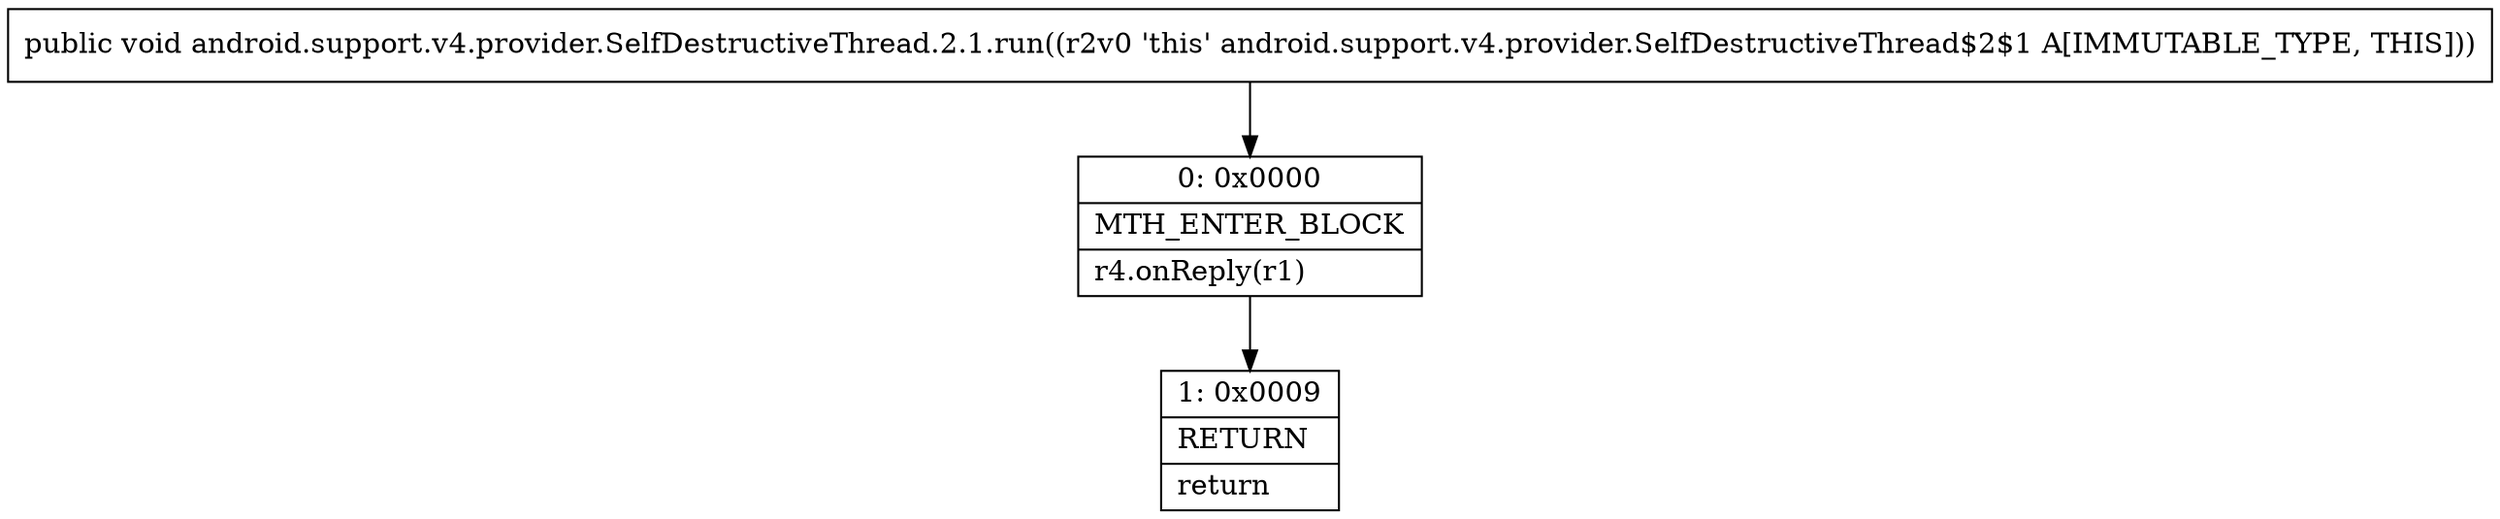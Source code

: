 digraph "CFG forandroid.support.v4.provider.SelfDestructiveThread.2.1.run()V" {
Node_0 [shape=record,label="{0\:\ 0x0000|MTH_ENTER_BLOCK\l|r4.onReply(r1)\l}"];
Node_1 [shape=record,label="{1\:\ 0x0009|RETURN\l|return\l}"];
MethodNode[shape=record,label="{public void android.support.v4.provider.SelfDestructiveThread.2.1.run((r2v0 'this' android.support.v4.provider.SelfDestructiveThread$2$1 A[IMMUTABLE_TYPE, THIS])) }"];
MethodNode -> Node_0;
Node_0 -> Node_1;
}

